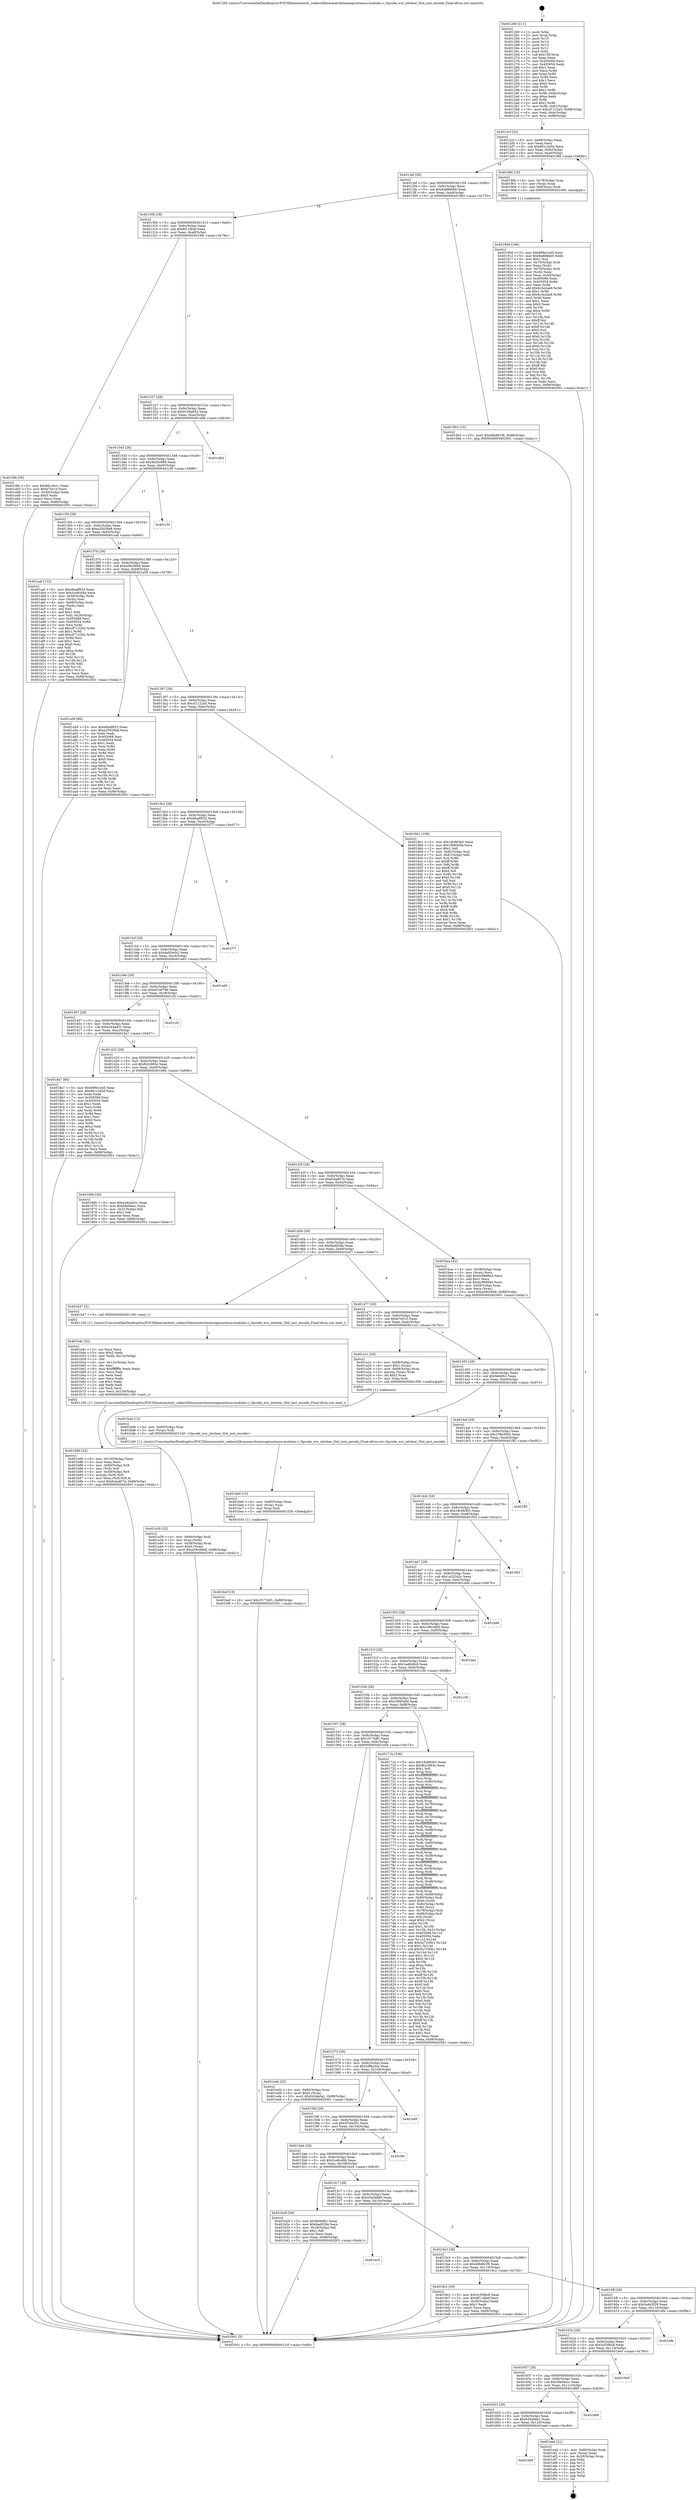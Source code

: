 digraph "0x401260" {
  label = "0x401260 (/mnt/c/Users/mathe/Desktop/tcc/POCII/binaries/extr_radare2librasmarchxtensagnuxtensa-modules.c_Opcode_wsr_intclear_Slot_inst_encode_Final-ollvm.out::main(0))"
  labelloc = "t"
  node[shape=record]

  Entry [label="",width=0.3,height=0.3,shape=circle,fillcolor=black,style=filled]
  "0x4012cf" [label="{
     0x4012cf [32]\l
     | [instrs]\l
     &nbsp;&nbsp;0x4012cf \<+6\>: mov -0x88(%rbp),%eax\l
     &nbsp;&nbsp;0x4012d5 \<+2\>: mov %eax,%ecx\l
     &nbsp;&nbsp;0x4012d7 \<+6\>: sub $0x891c3e5d,%ecx\l
     &nbsp;&nbsp;0x4012dd \<+6\>: mov %eax,-0x9c(%rbp)\l
     &nbsp;&nbsp;0x4012e3 \<+6\>: mov %ecx,-0xa0(%rbp)\l
     &nbsp;&nbsp;0x4012e9 \<+6\>: je 00000000004018fd \<main+0x69d\>\l
  }"]
  "0x4018fd" [label="{
     0x4018fd [16]\l
     | [instrs]\l
     &nbsp;&nbsp;0x4018fd \<+4\>: mov -0x78(%rbp),%rax\l
     &nbsp;&nbsp;0x401901 \<+3\>: mov (%rax),%rax\l
     &nbsp;&nbsp;0x401904 \<+4\>: mov 0x8(%rax),%rdi\l
     &nbsp;&nbsp;0x401908 \<+5\>: call 0000000000401060 \<atoi@plt\>\l
     | [calls]\l
     &nbsp;&nbsp;0x401060 \{1\} (unknown)\l
  }"]
  "0x4012ef" [label="{
     0x4012ef [28]\l
     | [instrs]\l
     &nbsp;&nbsp;0x4012ef \<+5\>: jmp 00000000004012f4 \<main+0x94\>\l
     &nbsp;&nbsp;0x4012f4 \<+6\>: mov -0x9c(%rbp),%eax\l
     &nbsp;&nbsp;0x4012fa \<+5\>: sub $0x8a888bb0,%eax\l
     &nbsp;&nbsp;0x4012ff \<+6\>: mov %eax,-0xa4(%rbp)\l
     &nbsp;&nbsp;0x401305 \<+6\>: je 00000000004019b3 \<main+0x753\>\l
  }"]
  Exit [label="",width=0.3,height=0.3,shape=circle,fillcolor=black,style=filled,peripheries=2]
  "0x4019b3" [label="{
     0x4019b3 [15]\l
     | [instrs]\l
     &nbsp;&nbsp;0x4019b3 \<+10\>: movl $0x46b861f6,-0x88(%rbp)\l
     &nbsp;&nbsp;0x4019bd \<+5\>: jmp 0000000000402001 \<main+0xda1\>\l
  }"]
  "0x40130b" [label="{
     0x40130b [28]\l
     | [instrs]\l
     &nbsp;&nbsp;0x40130b \<+5\>: jmp 0000000000401310 \<main+0xb0\>\l
     &nbsp;&nbsp;0x401310 \<+6\>: mov -0x9c(%rbp),%eax\l
     &nbsp;&nbsp;0x401316 \<+5\>: sub $0x8f11dbef,%eax\l
     &nbsp;&nbsp;0x40131b \<+6\>: mov %eax,-0xa8(%rbp)\l
     &nbsp;&nbsp;0x401321 \<+6\>: je 00000000004019fe \<main+0x79e\>\l
  }"]
  "0x40166f" [label="{
     0x40166f\l
  }", style=dashed]
  "0x4019fe" [label="{
     0x4019fe [30]\l
     | [instrs]\l
     &nbsp;&nbsp;0x4019fe \<+5\>: mov $0x6fa16e1c,%eax\l
     &nbsp;&nbsp;0x401a03 \<+5\>: mov $0xb7e010,%ecx\l
     &nbsp;&nbsp;0x401a08 \<+3\>: mov -0x30(%rbp),%edx\l
     &nbsp;&nbsp;0x401a0b \<+3\>: cmp $0x0,%edx\l
     &nbsp;&nbsp;0x401a0e \<+3\>: cmove %ecx,%eax\l
     &nbsp;&nbsp;0x401a11 \<+6\>: mov %eax,-0x88(%rbp)\l
     &nbsp;&nbsp;0x401a17 \<+5\>: jmp 0000000000402001 \<main+0xda1\>\l
  }"]
  "0x401327" [label="{
     0x401327 [28]\l
     | [instrs]\l
     &nbsp;&nbsp;0x401327 \<+5\>: jmp 000000000040132c \<main+0xcc\>\l
     &nbsp;&nbsp;0x40132c \<+6\>: mov -0x9c(%rbp),%eax\l
     &nbsp;&nbsp;0x401332 \<+5\>: sub $0x9189a642,%eax\l
     &nbsp;&nbsp;0x401337 \<+6\>: mov %eax,-0xac(%rbp)\l
     &nbsp;&nbsp;0x40133d \<+6\>: je 0000000000401d9d \<main+0xb3d\>\l
  }"]
  "0x401eed" [label="{
     0x401eed [21]\l
     | [instrs]\l
     &nbsp;&nbsp;0x401eed \<+4\>: mov -0x80(%rbp),%rax\l
     &nbsp;&nbsp;0x401ef1 \<+2\>: mov (%rax),%eax\l
     &nbsp;&nbsp;0x401ef3 \<+4\>: lea -0x28(%rbp),%rsp\l
     &nbsp;&nbsp;0x401ef7 \<+1\>: pop %rbx\l
     &nbsp;&nbsp;0x401ef8 \<+2\>: pop %r12\l
     &nbsp;&nbsp;0x401efa \<+2\>: pop %r13\l
     &nbsp;&nbsp;0x401efc \<+2\>: pop %r14\l
     &nbsp;&nbsp;0x401efe \<+2\>: pop %r15\l
     &nbsp;&nbsp;0x401f00 \<+1\>: pop %rbp\l
     &nbsp;&nbsp;0x401f01 \<+1\>: ret\l
  }"]
  "0x401d9d" [label="{
     0x401d9d\l
  }", style=dashed]
  "0x401343" [label="{
     0x401343 [28]\l
     | [instrs]\l
     &nbsp;&nbsp;0x401343 \<+5\>: jmp 0000000000401348 \<main+0xe8\>\l
     &nbsp;&nbsp;0x401348 \<+6\>: mov -0x9c(%rbp),%eax\l
     &nbsp;&nbsp;0x40134e \<+5\>: sub $0x9e29c669,%eax\l
     &nbsp;&nbsp;0x401353 \<+6\>: mov %eax,-0xb0(%rbp)\l
     &nbsp;&nbsp;0x401359 \<+6\>: je 0000000000401c5f \<main+0x9ff\>\l
  }"]
  "0x401653" [label="{
     0x401653 [28]\l
     | [instrs]\l
     &nbsp;&nbsp;0x401653 \<+5\>: jmp 0000000000401658 \<main+0x3f8\>\l
     &nbsp;&nbsp;0x401658 \<+6\>: mov -0x9c(%rbp),%eax\l
     &nbsp;&nbsp;0x40165e \<+5\>: sub $0x643eb0a1,%eax\l
     &nbsp;&nbsp;0x401663 \<+6\>: mov %eax,-0x120(%rbp)\l
     &nbsp;&nbsp;0x401669 \<+6\>: je 0000000000401eed \<main+0xc8d\>\l
  }"]
  "0x401c5f" [label="{
     0x401c5f\l
  }", style=dashed]
  "0x40135f" [label="{
     0x40135f [28]\l
     | [instrs]\l
     &nbsp;&nbsp;0x40135f \<+5\>: jmp 0000000000401364 \<main+0x104\>\l
     &nbsp;&nbsp;0x401364 \<+6\>: mov -0x9c(%rbp),%eax\l
     &nbsp;&nbsp;0x40136a \<+5\>: sub $0xa25029a8,%eax\l
     &nbsp;&nbsp;0x40136f \<+6\>: mov %eax,-0xb4(%rbp)\l
     &nbsp;&nbsp;0x401375 \<+6\>: je 0000000000401aaf \<main+0x84f\>\l
  }"]
  "0x401889" [label="{
     0x401889\l
  }", style=dashed]
  "0x401aaf" [label="{
     0x401aaf [122]\l
     | [instrs]\l
     &nbsp;&nbsp;0x401aaf \<+5\>: mov $0xd6adf923,%eax\l
     &nbsp;&nbsp;0x401ab4 \<+5\>: mov $0x3ce8cd4b,%ecx\l
     &nbsp;&nbsp;0x401ab9 \<+4\>: mov -0x58(%rbp),%rdx\l
     &nbsp;&nbsp;0x401abd \<+2\>: mov (%rdx),%esi\l
     &nbsp;&nbsp;0x401abf \<+4\>: mov -0x68(%rbp),%rdx\l
     &nbsp;&nbsp;0x401ac3 \<+2\>: cmp (%rdx),%esi\l
     &nbsp;&nbsp;0x401ac5 \<+4\>: setl %dil\l
     &nbsp;&nbsp;0x401ac9 \<+4\>: and $0x1,%dil\l
     &nbsp;&nbsp;0x401acd \<+4\>: mov %dil,-0x29(%rbp)\l
     &nbsp;&nbsp;0x401ad1 \<+7\>: mov 0x405068,%esi\l
     &nbsp;&nbsp;0x401ad8 \<+8\>: mov 0x405054,%r8d\l
     &nbsp;&nbsp;0x401ae0 \<+3\>: mov %esi,%r9d\l
     &nbsp;&nbsp;0x401ae3 \<+7\>: sub $0xc9712292,%r9d\l
     &nbsp;&nbsp;0x401aea \<+4\>: sub $0x1,%r9d\l
     &nbsp;&nbsp;0x401aee \<+7\>: add $0xc9712292,%r9d\l
     &nbsp;&nbsp;0x401af5 \<+4\>: imul %r9d,%esi\l
     &nbsp;&nbsp;0x401af9 \<+3\>: and $0x1,%esi\l
     &nbsp;&nbsp;0x401afc \<+3\>: cmp $0x0,%esi\l
     &nbsp;&nbsp;0x401aff \<+4\>: sete %dil\l
     &nbsp;&nbsp;0x401b03 \<+4\>: cmp $0xa,%r8d\l
     &nbsp;&nbsp;0x401b07 \<+4\>: setl %r10b\l
     &nbsp;&nbsp;0x401b0b \<+3\>: mov %dil,%r11b\l
     &nbsp;&nbsp;0x401b0e \<+3\>: and %r10b,%r11b\l
     &nbsp;&nbsp;0x401b11 \<+3\>: xor %r10b,%dil\l
     &nbsp;&nbsp;0x401b14 \<+3\>: or %dil,%r11b\l
     &nbsp;&nbsp;0x401b17 \<+4\>: test $0x1,%r11b\l
     &nbsp;&nbsp;0x401b1b \<+3\>: cmovne %ecx,%eax\l
     &nbsp;&nbsp;0x401b1e \<+6\>: mov %eax,-0x88(%rbp)\l
     &nbsp;&nbsp;0x401b24 \<+5\>: jmp 0000000000402001 \<main+0xda1\>\l
  }"]
  "0x40137b" [label="{
     0x40137b [28]\l
     | [instrs]\l
     &nbsp;&nbsp;0x40137b \<+5\>: jmp 0000000000401380 \<main+0x120\>\l
     &nbsp;&nbsp;0x401380 \<+6\>: mov -0x9c(%rbp),%eax\l
     &nbsp;&nbsp;0x401386 \<+5\>: sub $0xa59c06b8,%eax\l
     &nbsp;&nbsp;0x40138b \<+6\>: mov %eax,-0xb8(%rbp)\l
     &nbsp;&nbsp;0x401391 \<+6\>: je 0000000000401a59 \<main+0x7f9\>\l
  }"]
  "0x401637" [label="{
     0x401637 [28]\l
     | [instrs]\l
     &nbsp;&nbsp;0x401637 \<+5\>: jmp 000000000040163c \<main+0x3dc\>\l
     &nbsp;&nbsp;0x40163c \<+6\>: mov -0x9c(%rbp),%eax\l
     &nbsp;&nbsp;0x401642 \<+5\>: sub $0x5fa0decc,%eax\l
     &nbsp;&nbsp;0x401647 \<+6\>: mov %eax,-0x11c(%rbp)\l
     &nbsp;&nbsp;0x40164d \<+6\>: je 0000000000401889 \<main+0x629\>\l
  }"]
  "0x401a59" [label="{
     0x401a59 [86]\l
     | [instrs]\l
     &nbsp;&nbsp;0x401a59 \<+5\>: mov $0xd6adf923,%eax\l
     &nbsp;&nbsp;0x401a5e \<+5\>: mov $0xa25029a8,%ecx\l
     &nbsp;&nbsp;0x401a63 \<+2\>: xor %edx,%edx\l
     &nbsp;&nbsp;0x401a65 \<+7\>: mov 0x405068,%esi\l
     &nbsp;&nbsp;0x401a6c \<+7\>: mov 0x405054,%edi\l
     &nbsp;&nbsp;0x401a73 \<+3\>: sub $0x1,%edx\l
     &nbsp;&nbsp;0x401a76 \<+3\>: mov %esi,%r8d\l
     &nbsp;&nbsp;0x401a79 \<+3\>: add %edx,%r8d\l
     &nbsp;&nbsp;0x401a7c \<+4\>: imul %r8d,%esi\l
     &nbsp;&nbsp;0x401a80 \<+3\>: and $0x1,%esi\l
     &nbsp;&nbsp;0x401a83 \<+3\>: cmp $0x0,%esi\l
     &nbsp;&nbsp;0x401a86 \<+4\>: sete %r9b\l
     &nbsp;&nbsp;0x401a8a \<+3\>: cmp $0xa,%edi\l
     &nbsp;&nbsp;0x401a8d \<+4\>: setl %r10b\l
     &nbsp;&nbsp;0x401a91 \<+3\>: mov %r9b,%r11b\l
     &nbsp;&nbsp;0x401a94 \<+3\>: and %r10b,%r11b\l
     &nbsp;&nbsp;0x401a97 \<+3\>: xor %r10b,%r9b\l
     &nbsp;&nbsp;0x401a9a \<+3\>: or %r9b,%r11b\l
     &nbsp;&nbsp;0x401a9d \<+4\>: test $0x1,%r11b\l
     &nbsp;&nbsp;0x401aa1 \<+3\>: cmovne %ecx,%eax\l
     &nbsp;&nbsp;0x401aa4 \<+6\>: mov %eax,-0x88(%rbp)\l
     &nbsp;&nbsp;0x401aaa \<+5\>: jmp 0000000000402001 \<main+0xda1\>\l
  }"]
  "0x401397" [label="{
     0x401397 [28]\l
     | [instrs]\l
     &nbsp;&nbsp;0x401397 \<+5\>: jmp 000000000040139c \<main+0x13c\>\l
     &nbsp;&nbsp;0x40139c \<+6\>: mov -0x9c(%rbp),%eax\l
     &nbsp;&nbsp;0x4013a2 \<+5\>: sub $0xcf1122a5,%eax\l
     &nbsp;&nbsp;0x4013a7 \<+6\>: mov %eax,-0xbc(%rbp)\l
     &nbsp;&nbsp;0x4013ad \<+6\>: je 00000000004016b1 \<main+0x451\>\l
  }"]
  "0x4019e0" [label="{
     0x4019e0\l
  }", style=dashed]
  "0x4016b1" [label="{
     0x4016b1 [106]\l
     | [instrs]\l
     &nbsp;&nbsp;0x4016b1 \<+5\>: mov $0x18c883b5,%eax\l
     &nbsp;&nbsp;0x4016b6 \<+5\>: mov $0x1f085e0d,%ecx\l
     &nbsp;&nbsp;0x4016bb \<+2\>: mov $0x1,%dl\l
     &nbsp;&nbsp;0x4016bd \<+7\>: mov -0x82(%rbp),%sil\l
     &nbsp;&nbsp;0x4016c4 \<+7\>: mov -0x81(%rbp),%dil\l
     &nbsp;&nbsp;0x4016cb \<+3\>: mov %sil,%r8b\l
     &nbsp;&nbsp;0x4016ce \<+4\>: xor $0xff,%r8b\l
     &nbsp;&nbsp;0x4016d2 \<+3\>: mov %dil,%r9b\l
     &nbsp;&nbsp;0x4016d5 \<+4\>: xor $0xff,%r9b\l
     &nbsp;&nbsp;0x4016d9 \<+3\>: xor $0x0,%dl\l
     &nbsp;&nbsp;0x4016dc \<+3\>: mov %r8b,%r10b\l
     &nbsp;&nbsp;0x4016df \<+4\>: and $0x0,%r10b\l
     &nbsp;&nbsp;0x4016e3 \<+3\>: and %dl,%sil\l
     &nbsp;&nbsp;0x4016e6 \<+3\>: mov %r9b,%r11b\l
     &nbsp;&nbsp;0x4016e9 \<+4\>: and $0x0,%r11b\l
     &nbsp;&nbsp;0x4016ed \<+3\>: and %dl,%dil\l
     &nbsp;&nbsp;0x4016f0 \<+3\>: or %sil,%r10b\l
     &nbsp;&nbsp;0x4016f3 \<+3\>: or %dil,%r11b\l
     &nbsp;&nbsp;0x4016f6 \<+3\>: xor %r11b,%r10b\l
     &nbsp;&nbsp;0x4016f9 \<+3\>: or %r9b,%r8b\l
     &nbsp;&nbsp;0x4016fc \<+4\>: xor $0xff,%r8b\l
     &nbsp;&nbsp;0x401700 \<+3\>: or $0x0,%dl\l
     &nbsp;&nbsp;0x401703 \<+3\>: and %dl,%r8b\l
     &nbsp;&nbsp;0x401706 \<+3\>: or %r8b,%r10b\l
     &nbsp;&nbsp;0x401709 \<+4\>: test $0x1,%r10b\l
     &nbsp;&nbsp;0x40170d \<+3\>: cmovne %ecx,%eax\l
     &nbsp;&nbsp;0x401710 \<+6\>: mov %eax,-0x88(%rbp)\l
     &nbsp;&nbsp;0x401716 \<+5\>: jmp 0000000000402001 \<main+0xda1\>\l
  }"]
  "0x4013b3" [label="{
     0x4013b3 [28]\l
     | [instrs]\l
     &nbsp;&nbsp;0x4013b3 \<+5\>: jmp 00000000004013b8 \<main+0x158\>\l
     &nbsp;&nbsp;0x4013b8 \<+6\>: mov -0x9c(%rbp),%eax\l
     &nbsp;&nbsp;0x4013be \<+5\>: sub $0xd6adf923,%eax\l
     &nbsp;&nbsp;0x4013c3 \<+6\>: mov %eax,-0xc0(%rbp)\l
     &nbsp;&nbsp;0x4013c9 \<+6\>: je 0000000000401f77 \<main+0xd17\>\l
  }"]
  "0x402001" [label="{
     0x402001 [5]\l
     | [instrs]\l
     &nbsp;&nbsp;0x402001 \<+5\>: jmp 00000000004012cf \<main+0x6f\>\l
  }"]
  "0x401260" [label="{
     0x401260 [111]\l
     | [instrs]\l
     &nbsp;&nbsp;0x401260 \<+1\>: push %rbp\l
     &nbsp;&nbsp;0x401261 \<+3\>: mov %rsp,%rbp\l
     &nbsp;&nbsp;0x401264 \<+2\>: push %r15\l
     &nbsp;&nbsp;0x401266 \<+2\>: push %r14\l
     &nbsp;&nbsp;0x401268 \<+2\>: push %r13\l
     &nbsp;&nbsp;0x40126a \<+2\>: push %r12\l
     &nbsp;&nbsp;0x40126c \<+1\>: push %rbx\l
     &nbsp;&nbsp;0x40126d \<+7\>: sub $0x138,%rsp\l
     &nbsp;&nbsp;0x401274 \<+2\>: xor %eax,%eax\l
     &nbsp;&nbsp;0x401276 \<+7\>: mov 0x405068,%ecx\l
     &nbsp;&nbsp;0x40127d \<+7\>: mov 0x405054,%edx\l
     &nbsp;&nbsp;0x401284 \<+3\>: sub $0x1,%eax\l
     &nbsp;&nbsp;0x401287 \<+3\>: mov %ecx,%r8d\l
     &nbsp;&nbsp;0x40128a \<+3\>: add %eax,%r8d\l
     &nbsp;&nbsp;0x40128d \<+4\>: imul %r8d,%ecx\l
     &nbsp;&nbsp;0x401291 \<+3\>: and $0x1,%ecx\l
     &nbsp;&nbsp;0x401294 \<+3\>: cmp $0x0,%ecx\l
     &nbsp;&nbsp;0x401297 \<+4\>: sete %r9b\l
     &nbsp;&nbsp;0x40129b \<+4\>: and $0x1,%r9b\l
     &nbsp;&nbsp;0x40129f \<+7\>: mov %r9b,-0x82(%rbp)\l
     &nbsp;&nbsp;0x4012a6 \<+3\>: cmp $0xa,%edx\l
     &nbsp;&nbsp;0x4012a9 \<+4\>: setl %r9b\l
     &nbsp;&nbsp;0x4012ad \<+4\>: and $0x1,%r9b\l
     &nbsp;&nbsp;0x4012b1 \<+7\>: mov %r9b,-0x81(%rbp)\l
     &nbsp;&nbsp;0x4012b8 \<+10\>: movl $0xcf1122a5,-0x88(%rbp)\l
     &nbsp;&nbsp;0x4012c2 \<+6\>: mov %edi,-0x8c(%rbp)\l
     &nbsp;&nbsp;0x4012c8 \<+7\>: mov %rsi,-0x98(%rbp)\l
  }"]
  "0x40161b" [label="{
     0x40161b [28]\l
     | [instrs]\l
     &nbsp;&nbsp;0x40161b \<+5\>: jmp 0000000000401620 \<main+0x3c0\>\l
     &nbsp;&nbsp;0x401620 \<+6\>: mov -0x9c(%rbp),%eax\l
     &nbsp;&nbsp;0x401626 \<+5\>: sub $0x5c55fbc8,%eax\l
     &nbsp;&nbsp;0x40162b \<+6\>: mov %eax,-0x118(%rbp)\l
     &nbsp;&nbsp;0x401631 \<+6\>: je 00000000004019e0 \<main+0x780\>\l
  }"]
  "0x401f77" [label="{
     0x401f77\l
  }", style=dashed]
  "0x4013cf" [label="{
     0x4013cf [28]\l
     | [instrs]\l
     &nbsp;&nbsp;0x4013cf \<+5\>: jmp 00000000004013d4 \<main+0x174\>\l
     &nbsp;&nbsp;0x4013d4 \<+6\>: mov -0x9c(%rbp),%eax\l
     &nbsp;&nbsp;0x4013da \<+5\>: sub $0xda654cb2,%eax\l
     &nbsp;&nbsp;0x4013df \<+6\>: mov %eax,-0xc4(%rbp)\l
     &nbsp;&nbsp;0x4013e5 \<+6\>: je 0000000000401e65 \<main+0xc05\>\l
  }"]
  "0x401bfe" [label="{
     0x401bfe\l
  }", style=dashed]
  "0x401e65" [label="{
     0x401e65\l
  }", style=dashed]
  "0x4013eb" [label="{
     0x4013eb [28]\l
     | [instrs]\l
     &nbsp;&nbsp;0x4013eb \<+5\>: jmp 00000000004013f0 \<main+0x190\>\l
     &nbsp;&nbsp;0x4013f0 \<+6\>: mov -0x9c(%rbp),%eax\l
     &nbsp;&nbsp;0x4013f6 \<+5\>: sub $0xe01bf78b,%eax\l
     &nbsp;&nbsp;0x4013fb \<+6\>: mov %eax,-0xc8(%rbp)\l
     &nbsp;&nbsp;0x401401 \<+6\>: je 0000000000401cf2 \<main+0xa92\>\l
  }"]
  "0x401bef" [label="{
     0x401bef [15]\l
     | [instrs]\l
     &nbsp;&nbsp;0x401bef \<+10\>: movl $0x1f173df1,-0x88(%rbp)\l
     &nbsp;&nbsp;0x401bf9 \<+5\>: jmp 0000000000402001 \<main+0xda1\>\l
  }"]
  "0x401cf2" [label="{
     0x401cf2\l
  }", style=dashed]
  "0x401407" [label="{
     0x401407 [28]\l
     | [instrs]\l
     &nbsp;&nbsp;0x401407 \<+5\>: jmp 000000000040140c \<main+0x1ac\>\l
     &nbsp;&nbsp;0x40140c \<+6\>: mov -0x9c(%rbp),%eax\l
     &nbsp;&nbsp;0x401412 \<+5\>: sub $0xe244a431,%eax\l
     &nbsp;&nbsp;0x401417 \<+6\>: mov %eax,-0xcc(%rbp)\l
     &nbsp;&nbsp;0x40141d \<+6\>: je 00000000004018a7 \<main+0x647\>\l
  }"]
  "0x401be0" [label="{
     0x401be0 [15]\l
     | [instrs]\l
     &nbsp;&nbsp;0x401be0 \<+4\>: mov -0x60(%rbp),%rax\l
     &nbsp;&nbsp;0x401be4 \<+3\>: mov (%rax),%rax\l
     &nbsp;&nbsp;0x401be7 \<+3\>: mov %rax,%rdi\l
     &nbsp;&nbsp;0x401bea \<+5\>: call 0000000000401030 \<free@plt\>\l
     | [calls]\l
     &nbsp;&nbsp;0x401030 \{1\} (unknown)\l
  }"]
  "0x4018a7" [label="{
     0x4018a7 [86]\l
     | [instrs]\l
     &nbsp;&nbsp;0x4018a7 \<+5\>: mov $0x689e1e45,%eax\l
     &nbsp;&nbsp;0x4018ac \<+5\>: mov $0x891c3e5d,%ecx\l
     &nbsp;&nbsp;0x4018b1 \<+2\>: xor %edx,%edx\l
     &nbsp;&nbsp;0x4018b3 \<+7\>: mov 0x405068,%esi\l
     &nbsp;&nbsp;0x4018ba \<+7\>: mov 0x405054,%edi\l
     &nbsp;&nbsp;0x4018c1 \<+3\>: sub $0x1,%edx\l
     &nbsp;&nbsp;0x4018c4 \<+3\>: mov %esi,%r8d\l
     &nbsp;&nbsp;0x4018c7 \<+3\>: add %edx,%r8d\l
     &nbsp;&nbsp;0x4018ca \<+4\>: imul %r8d,%esi\l
     &nbsp;&nbsp;0x4018ce \<+3\>: and $0x1,%esi\l
     &nbsp;&nbsp;0x4018d1 \<+3\>: cmp $0x0,%esi\l
     &nbsp;&nbsp;0x4018d4 \<+4\>: sete %r9b\l
     &nbsp;&nbsp;0x4018d8 \<+3\>: cmp $0xa,%edi\l
     &nbsp;&nbsp;0x4018db \<+4\>: setl %r10b\l
     &nbsp;&nbsp;0x4018df \<+3\>: mov %r9b,%r11b\l
     &nbsp;&nbsp;0x4018e2 \<+3\>: and %r10b,%r11b\l
     &nbsp;&nbsp;0x4018e5 \<+3\>: xor %r10b,%r9b\l
     &nbsp;&nbsp;0x4018e8 \<+3\>: or %r9b,%r11b\l
     &nbsp;&nbsp;0x4018eb \<+4\>: test $0x1,%r11b\l
     &nbsp;&nbsp;0x4018ef \<+3\>: cmovne %ecx,%eax\l
     &nbsp;&nbsp;0x4018f2 \<+6\>: mov %eax,-0x88(%rbp)\l
     &nbsp;&nbsp;0x4018f8 \<+5\>: jmp 0000000000402001 \<main+0xda1\>\l
  }"]
  "0x401423" [label="{
     0x401423 [28]\l
     | [instrs]\l
     &nbsp;&nbsp;0x401423 \<+5\>: jmp 0000000000401428 \<main+0x1c8\>\l
     &nbsp;&nbsp;0x401428 \<+6\>: mov -0x9c(%rbp),%eax\l
     &nbsp;&nbsp;0x40142e \<+5\>: sub $0xfb2c983e,%eax\l
     &nbsp;&nbsp;0x401433 \<+6\>: mov %eax,-0xd0(%rbp)\l
     &nbsp;&nbsp;0x401439 \<+6\>: je 000000000040186b \<main+0x60b\>\l
  }"]
  "0x401b80" [label="{
     0x401b80 [42]\l
     | [instrs]\l
     &nbsp;&nbsp;0x401b80 \<+6\>: mov -0x130(%rbp),%ecx\l
     &nbsp;&nbsp;0x401b86 \<+3\>: imul %eax,%ecx\l
     &nbsp;&nbsp;0x401b89 \<+4\>: mov -0x60(%rbp),%r8\l
     &nbsp;&nbsp;0x401b8d \<+3\>: mov (%r8),%r8\l
     &nbsp;&nbsp;0x401b90 \<+4\>: mov -0x58(%rbp),%r9\l
     &nbsp;&nbsp;0x401b94 \<+3\>: movslq (%r9),%r9\l
     &nbsp;&nbsp;0x401b97 \<+4\>: mov %ecx,(%r8,%r9,4)\l
     &nbsp;&nbsp;0x401b9b \<+10\>: movl $0xfcdad074,-0x88(%rbp)\l
     &nbsp;&nbsp;0x401ba5 \<+5\>: jmp 0000000000402001 \<main+0xda1\>\l
  }"]
  "0x40186b" [label="{
     0x40186b [30]\l
     | [instrs]\l
     &nbsp;&nbsp;0x40186b \<+5\>: mov $0xe244a431,%eax\l
     &nbsp;&nbsp;0x401870 \<+5\>: mov $0x5fa0decc,%ecx\l
     &nbsp;&nbsp;0x401875 \<+3\>: mov -0x31(%rbp),%dl\l
     &nbsp;&nbsp;0x401878 \<+3\>: test $0x1,%dl\l
     &nbsp;&nbsp;0x40187b \<+3\>: cmovne %ecx,%eax\l
     &nbsp;&nbsp;0x40187e \<+6\>: mov %eax,-0x88(%rbp)\l
     &nbsp;&nbsp;0x401884 \<+5\>: jmp 0000000000402001 \<main+0xda1\>\l
  }"]
  "0x40143f" [label="{
     0x40143f [28]\l
     | [instrs]\l
     &nbsp;&nbsp;0x40143f \<+5\>: jmp 0000000000401444 \<main+0x1e4\>\l
     &nbsp;&nbsp;0x401444 \<+6\>: mov -0x9c(%rbp),%eax\l
     &nbsp;&nbsp;0x40144a \<+5\>: sub $0xfcdad074,%eax\l
     &nbsp;&nbsp;0x40144f \<+6\>: mov %eax,-0xd4(%rbp)\l
     &nbsp;&nbsp;0x401455 \<+6\>: je 0000000000401baa \<main+0x94a\>\l
  }"]
  "0x401b4c" [label="{
     0x401b4c [52]\l
     | [instrs]\l
     &nbsp;&nbsp;0x401b4c \<+2\>: xor %ecx,%ecx\l
     &nbsp;&nbsp;0x401b4e \<+5\>: mov $0x2,%edx\l
     &nbsp;&nbsp;0x401b53 \<+6\>: mov %edx,-0x12c(%rbp)\l
     &nbsp;&nbsp;0x401b59 \<+1\>: cltd\l
     &nbsp;&nbsp;0x401b5a \<+6\>: mov -0x12c(%rbp),%esi\l
     &nbsp;&nbsp;0x401b60 \<+2\>: idiv %esi\l
     &nbsp;&nbsp;0x401b62 \<+6\>: imul $0xfffffffe,%edx,%edx\l
     &nbsp;&nbsp;0x401b68 \<+2\>: mov %ecx,%edi\l
     &nbsp;&nbsp;0x401b6a \<+2\>: sub %edx,%edi\l
     &nbsp;&nbsp;0x401b6c \<+2\>: mov %ecx,%edx\l
     &nbsp;&nbsp;0x401b6e \<+3\>: sub $0x1,%edx\l
     &nbsp;&nbsp;0x401b71 \<+2\>: add %edx,%edi\l
     &nbsp;&nbsp;0x401b73 \<+2\>: sub %edi,%ecx\l
     &nbsp;&nbsp;0x401b75 \<+6\>: mov %ecx,-0x130(%rbp)\l
     &nbsp;&nbsp;0x401b7b \<+5\>: call 0000000000401160 \<next_i\>\l
     | [calls]\l
     &nbsp;&nbsp;0x401160 \{1\} (/mnt/c/Users/mathe/Desktop/tcc/POCII/binaries/extr_radare2librasmarchxtensagnuxtensa-modules.c_Opcode_wsr_intclear_Slot_inst_encode_Final-ollvm.out::next_i)\l
  }"]
  "0x401baa" [label="{
     0x401baa [42]\l
     | [instrs]\l
     &nbsp;&nbsp;0x401baa \<+4\>: mov -0x58(%rbp),%rax\l
     &nbsp;&nbsp;0x401bae \<+2\>: mov (%rax),%ecx\l
     &nbsp;&nbsp;0x401bb0 \<+6\>: add $0xbc9689a5,%ecx\l
     &nbsp;&nbsp;0x401bb6 \<+3\>: add $0x1,%ecx\l
     &nbsp;&nbsp;0x401bb9 \<+6\>: sub $0xbc9689a5,%ecx\l
     &nbsp;&nbsp;0x401bbf \<+4\>: mov -0x58(%rbp),%rax\l
     &nbsp;&nbsp;0x401bc3 \<+2\>: mov %ecx,(%rax)\l
     &nbsp;&nbsp;0x401bc5 \<+10\>: movl $0xa59c06b8,-0x88(%rbp)\l
     &nbsp;&nbsp;0x401bcf \<+5\>: jmp 0000000000402001 \<main+0xda1\>\l
  }"]
  "0x40145b" [label="{
     0x40145b [28]\l
     | [instrs]\l
     &nbsp;&nbsp;0x40145b \<+5\>: jmp 0000000000401460 \<main+0x200\>\l
     &nbsp;&nbsp;0x401460 \<+6\>: mov -0x9c(%rbp),%eax\l
     &nbsp;&nbsp;0x401466 \<+5\>: sub $0xfea6f29a,%eax\l
     &nbsp;&nbsp;0x40146b \<+6\>: mov %eax,-0xd8(%rbp)\l
     &nbsp;&nbsp;0x401471 \<+6\>: je 0000000000401b47 \<main+0x8e7\>\l
  }"]
  "0x401a39" [label="{
     0x401a39 [32]\l
     | [instrs]\l
     &nbsp;&nbsp;0x401a39 \<+4\>: mov -0x60(%rbp),%rdi\l
     &nbsp;&nbsp;0x401a3d \<+3\>: mov %rax,(%rdi)\l
     &nbsp;&nbsp;0x401a40 \<+4\>: mov -0x58(%rbp),%rax\l
     &nbsp;&nbsp;0x401a44 \<+6\>: movl $0x0,(%rax)\l
     &nbsp;&nbsp;0x401a4a \<+10\>: movl $0xa59c06b8,-0x88(%rbp)\l
     &nbsp;&nbsp;0x401a54 \<+5\>: jmp 0000000000402001 \<main+0xda1\>\l
  }"]
  "0x401b47" [label="{
     0x401b47 [5]\l
     | [instrs]\l
     &nbsp;&nbsp;0x401b47 \<+5\>: call 0000000000401160 \<next_i\>\l
     | [calls]\l
     &nbsp;&nbsp;0x401160 \{1\} (/mnt/c/Users/mathe/Desktop/tcc/POCII/binaries/extr_radare2librasmarchxtensagnuxtensa-modules.c_Opcode_wsr_intclear_Slot_inst_encode_Final-ollvm.out::next_i)\l
  }"]
  "0x401477" [label="{
     0x401477 [28]\l
     | [instrs]\l
     &nbsp;&nbsp;0x401477 \<+5\>: jmp 000000000040147c \<main+0x21c\>\l
     &nbsp;&nbsp;0x40147c \<+6\>: mov -0x9c(%rbp),%eax\l
     &nbsp;&nbsp;0x401482 \<+5\>: sub $0xb7e010,%eax\l
     &nbsp;&nbsp;0x401487 \<+6\>: mov %eax,-0xdc(%rbp)\l
     &nbsp;&nbsp;0x40148d \<+6\>: je 0000000000401a1c \<main+0x7bc\>\l
  }"]
  "0x4015ff" [label="{
     0x4015ff [28]\l
     | [instrs]\l
     &nbsp;&nbsp;0x4015ff \<+5\>: jmp 0000000000401604 \<main+0x3a4\>\l
     &nbsp;&nbsp;0x401604 \<+6\>: mov -0x9c(%rbp),%eax\l
     &nbsp;&nbsp;0x40160a \<+5\>: sub $0x5a8d3f29,%eax\l
     &nbsp;&nbsp;0x40160f \<+6\>: mov %eax,-0x114(%rbp)\l
     &nbsp;&nbsp;0x401615 \<+6\>: je 0000000000401bfe \<main+0x99e\>\l
  }"]
  "0x401a1c" [label="{
     0x401a1c [29]\l
     | [instrs]\l
     &nbsp;&nbsp;0x401a1c \<+4\>: mov -0x68(%rbp),%rax\l
     &nbsp;&nbsp;0x401a20 \<+6\>: movl $0x1,(%rax)\l
     &nbsp;&nbsp;0x401a26 \<+4\>: mov -0x68(%rbp),%rax\l
     &nbsp;&nbsp;0x401a2a \<+3\>: movslq (%rax),%rax\l
     &nbsp;&nbsp;0x401a2d \<+4\>: shl $0x2,%rax\l
     &nbsp;&nbsp;0x401a31 \<+3\>: mov %rax,%rdi\l
     &nbsp;&nbsp;0x401a34 \<+5\>: call 0000000000401050 \<malloc@plt\>\l
     | [calls]\l
     &nbsp;&nbsp;0x401050 \{1\} (unknown)\l
  }"]
  "0x401493" [label="{
     0x401493 [28]\l
     | [instrs]\l
     &nbsp;&nbsp;0x401493 \<+5\>: jmp 0000000000401498 \<main+0x238\>\l
     &nbsp;&nbsp;0x401498 \<+6\>: mov -0x9c(%rbp),%eax\l
     &nbsp;&nbsp;0x40149e \<+5\>: sub $0x9efe9b1,%eax\l
     &nbsp;&nbsp;0x4014a3 \<+6\>: mov %eax,-0xe0(%rbp)\l
     &nbsp;&nbsp;0x4014a9 \<+6\>: je 0000000000401bd4 \<main+0x974\>\l
  }"]
  "0x4019c2" [label="{
     0x4019c2 [30]\l
     | [instrs]\l
     &nbsp;&nbsp;0x4019c2 \<+5\>: mov $0x5c55fbc8,%eax\l
     &nbsp;&nbsp;0x4019c7 \<+5\>: mov $0x8f11dbef,%ecx\l
     &nbsp;&nbsp;0x4019cc \<+3\>: mov -0x30(%rbp),%edx\l
     &nbsp;&nbsp;0x4019cf \<+3\>: cmp $0x1,%edx\l
     &nbsp;&nbsp;0x4019d2 \<+3\>: cmovl %ecx,%eax\l
     &nbsp;&nbsp;0x4019d5 \<+6\>: mov %eax,-0x88(%rbp)\l
     &nbsp;&nbsp;0x4019db \<+5\>: jmp 0000000000402001 \<main+0xda1\>\l
  }"]
  "0x401bd4" [label="{
     0x401bd4 [12]\l
     | [instrs]\l
     &nbsp;&nbsp;0x401bd4 \<+4\>: mov -0x60(%rbp),%rax\l
     &nbsp;&nbsp;0x401bd8 \<+3\>: mov (%rax),%rdi\l
     &nbsp;&nbsp;0x401bdb \<+5\>: call 0000000000401240 \<Opcode_wsr_intclear_Slot_inst_encode\>\l
     | [calls]\l
     &nbsp;&nbsp;0x401240 \{1\} (/mnt/c/Users/mathe/Desktop/tcc/POCII/binaries/extr_radare2librasmarchxtensagnuxtensa-modules.c_Opcode_wsr_intclear_Slot_inst_encode_Final-ollvm.out::Opcode_wsr_intclear_Slot_inst_encode)\l
  }"]
  "0x4014af" [label="{
     0x4014af [28]\l
     | [instrs]\l
     &nbsp;&nbsp;0x4014af \<+5\>: jmp 00000000004014b4 \<main+0x254\>\l
     &nbsp;&nbsp;0x4014b4 \<+6\>: mov -0x9c(%rbp),%eax\l
     &nbsp;&nbsp;0x4014ba \<+5\>: sub $0x159e3062,%eax\l
     &nbsp;&nbsp;0x4014bf \<+6\>: mov %eax,-0xe4(%rbp)\l
     &nbsp;&nbsp;0x4014c5 \<+6\>: je 0000000000401ff2 \<main+0xd92\>\l
  }"]
  "0x4015e3" [label="{
     0x4015e3 [28]\l
     | [instrs]\l
     &nbsp;&nbsp;0x4015e3 \<+5\>: jmp 00000000004015e8 \<main+0x388\>\l
     &nbsp;&nbsp;0x4015e8 \<+6\>: mov -0x9c(%rbp),%eax\l
     &nbsp;&nbsp;0x4015ee \<+5\>: sub $0x46b861f6,%eax\l
     &nbsp;&nbsp;0x4015f3 \<+6\>: mov %eax,-0x110(%rbp)\l
     &nbsp;&nbsp;0x4015f9 \<+6\>: je 00000000004019c2 \<main+0x762\>\l
  }"]
  "0x401ff2" [label="{
     0x401ff2\l
  }", style=dashed]
  "0x4014cb" [label="{
     0x4014cb [28]\l
     | [instrs]\l
     &nbsp;&nbsp;0x4014cb \<+5\>: jmp 00000000004014d0 \<main+0x270\>\l
     &nbsp;&nbsp;0x4014d0 \<+6\>: mov -0x9c(%rbp),%eax\l
     &nbsp;&nbsp;0x4014d6 \<+5\>: sub $0x18c883b5,%eax\l
     &nbsp;&nbsp;0x4014db \<+6\>: mov %eax,-0xe8(%rbp)\l
     &nbsp;&nbsp;0x4014e1 \<+6\>: je 0000000000401f02 \<main+0xca2\>\l
  }"]
  "0x401ec5" [label="{
     0x401ec5\l
  }", style=dashed]
  "0x401f02" [label="{
     0x401f02\l
  }", style=dashed]
  "0x4014e7" [label="{
     0x4014e7 [28]\l
     | [instrs]\l
     &nbsp;&nbsp;0x4014e7 \<+5\>: jmp 00000000004014ec \<main+0x28c\>\l
     &nbsp;&nbsp;0x4014ec \<+6\>: mov -0x9c(%rbp),%eax\l
     &nbsp;&nbsp;0x4014f2 \<+5\>: sub $0x1a332a2c,%eax\l
     &nbsp;&nbsp;0x4014f7 \<+6\>: mov %eax,-0xec(%rbp)\l
     &nbsp;&nbsp;0x4014fd \<+6\>: je 0000000000401dd6 \<main+0xb76\>\l
  }"]
  "0x4015c7" [label="{
     0x4015c7 [28]\l
     | [instrs]\l
     &nbsp;&nbsp;0x4015c7 \<+5\>: jmp 00000000004015cc \<main+0x36c\>\l
     &nbsp;&nbsp;0x4015cc \<+6\>: mov -0x9c(%rbp),%eax\l
     &nbsp;&nbsp;0x4015d2 \<+5\>: sub $0x43a3dd80,%eax\l
     &nbsp;&nbsp;0x4015d7 \<+6\>: mov %eax,-0x10c(%rbp)\l
     &nbsp;&nbsp;0x4015dd \<+6\>: je 0000000000401ec5 \<main+0xc65\>\l
  }"]
  "0x401dd6" [label="{
     0x401dd6\l
  }", style=dashed]
  "0x401503" [label="{
     0x401503 [28]\l
     | [instrs]\l
     &nbsp;&nbsp;0x401503 \<+5\>: jmp 0000000000401508 \<main+0x2a8\>\l
     &nbsp;&nbsp;0x401508 \<+6\>: mov -0x9c(%rbp),%eax\l
     &nbsp;&nbsp;0x40150e \<+5\>: sub $0x1d9cc80d,%eax\l
     &nbsp;&nbsp;0x401513 \<+6\>: mov %eax,-0xf0(%rbp)\l
     &nbsp;&nbsp;0x401519 \<+6\>: je 0000000000401dac \<main+0xb4c\>\l
  }"]
  "0x401b29" [label="{
     0x401b29 [30]\l
     | [instrs]\l
     &nbsp;&nbsp;0x401b29 \<+5\>: mov $0x9efe9b1,%eax\l
     &nbsp;&nbsp;0x401b2e \<+5\>: mov $0xfea6f29a,%ecx\l
     &nbsp;&nbsp;0x401b33 \<+3\>: mov -0x29(%rbp),%dl\l
     &nbsp;&nbsp;0x401b36 \<+3\>: test $0x1,%dl\l
     &nbsp;&nbsp;0x401b39 \<+3\>: cmovne %ecx,%eax\l
     &nbsp;&nbsp;0x401b3c \<+6\>: mov %eax,-0x88(%rbp)\l
     &nbsp;&nbsp;0x401b42 \<+5\>: jmp 0000000000402001 \<main+0xda1\>\l
  }"]
  "0x401dac" [label="{
     0x401dac\l
  }", style=dashed]
  "0x40151f" [label="{
     0x40151f [28]\l
     | [instrs]\l
     &nbsp;&nbsp;0x40151f \<+5\>: jmp 0000000000401524 \<main+0x2c4\>\l
     &nbsp;&nbsp;0x401524 \<+6\>: mov -0x9c(%rbp),%eax\l
     &nbsp;&nbsp;0x40152a \<+5\>: sub $0x1ed649c0,%eax\l
     &nbsp;&nbsp;0x40152f \<+6\>: mov %eax,-0xf4(%rbp)\l
     &nbsp;&nbsp;0x401535 \<+6\>: je 0000000000401c3b \<main+0x9db\>\l
  }"]
  "0x4015ab" [label="{
     0x4015ab [28]\l
     | [instrs]\l
     &nbsp;&nbsp;0x4015ab \<+5\>: jmp 00000000004015b0 \<main+0x350\>\l
     &nbsp;&nbsp;0x4015b0 \<+6\>: mov -0x9c(%rbp),%eax\l
     &nbsp;&nbsp;0x4015b6 \<+5\>: sub $0x3ce8cd4b,%eax\l
     &nbsp;&nbsp;0x4015bb \<+6\>: mov %eax,-0x108(%rbp)\l
     &nbsp;&nbsp;0x4015c1 \<+6\>: je 0000000000401b29 \<main+0x8c9\>\l
  }"]
  "0x401c3b" [label="{
     0x401c3b\l
  }", style=dashed]
  "0x40153b" [label="{
     0x40153b [28]\l
     | [instrs]\l
     &nbsp;&nbsp;0x40153b \<+5\>: jmp 0000000000401540 \<main+0x2e0\>\l
     &nbsp;&nbsp;0x401540 \<+6\>: mov -0x9c(%rbp),%eax\l
     &nbsp;&nbsp;0x401546 \<+5\>: sub $0x1f085e0d,%eax\l
     &nbsp;&nbsp;0x40154b \<+6\>: mov %eax,-0xf8(%rbp)\l
     &nbsp;&nbsp;0x401551 \<+6\>: je 000000000040171b \<main+0x4bb\>\l
  }"]
  "0x401f9c" [label="{
     0x401f9c\l
  }", style=dashed]
  "0x40171b" [label="{
     0x40171b [336]\l
     | [instrs]\l
     &nbsp;&nbsp;0x40171b \<+5\>: mov $0x18c883b5,%eax\l
     &nbsp;&nbsp;0x401720 \<+5\>: mov $0xfb2c983e,%ecx\l
     &nbsp;&nbsp;0x401725 \<+2\>: mov $0x1,%dl\l
     &nbsp;&nbsp;0x401727 \<+3\>: mov %rsp,%rsi\l
     &nbsp;&nbsp;0x40172a \<+4\>: add $0xfffffffffffffff0,%rsi\l
     &nbsp;&nbsp;0x40172e \<+3\>: mov %rsi,%rsp\l
     &nbsp;&nbsp;0x401731 \<+4\>: mov %rsi,-0x80(%rbp)\l
     &nbsp;&nbsp;0x401735 \<+3\>: mov %rsp,%rsi\l
     &nbsp;&nbsp;0x401738 \<+4\>: add $0xfffffffffffffff0,%rsi\l
     &nbsp;&nbsp;0x40173c \<+3\>: mov %rsi,%rsp\l
     &nbsp;&nbsp;0x40173f \<+3\>: mov %rsp,%rdi\l
     &nbsp;&nbsp;0x401742 \<+4\>: add $0xfffffffffffffff0,%rdi\l
     &nbsp;&nbsp;0x401746 \<+3\>: mov %rdi,%rsp\l
     &nbsp;&nbsp;0x401749 \<+4\>: mov %rdi,-0x78(%rbp)\l
     &nbsp;&nbsp;0x40174d \<+3\>: mov %rsp,%rdi\l
     &nbsp;&nbsp;0x401750 \<+4\>: add $0xfffffffffffffff0,%rdi\l
     &nbsp;&nbsp;0x401754 \<+3\>: mov %rdi,%rsp\l
     &nbsp;&nbsp;0x401757 \<+4\>: mov %rdi,-0x70(%rbp)\l
     &nbsp;&nbsp;0x40175b \<+3\>: mov %rsp,%rdi\l
     &nbsp;&nbsp;0x40175e \<+4\>: add $0xfffffffffffffff0,%rdi\l
     &nbsp;&nbsp;0x401762 \<+3\>: mov %rdi,%rsp\l
     &nbsp;&nbsp;0x401765 \<+4\>: mov %rdi,-0x68(%rbp)\l
     &nbsp;&nbsp;0x401769 \<+3\>: mov %rsp,%rdi\l
     &nbsp;&nbsp;0x40176c \<+4\>: add $0xfffffffffffffff0,%rdi\l
     &nbsp;&nbsp;0x401770 \<+3\>: mov %rdi,%rsp\l
     &nbsp;&nbsp;0x401773 \<+4\>: mov %rdi,-0x60(%rbp)\l
     &nbsp;&nbsp;0x401777 \<+3\>: mov %rsp,%rdi\l
     &nbsp;&nbsp;0x40177a \<+4\>: add $0xfffffffffffffff0,%rdi\l
     &nbsp;&nbsp;0x40177e \<+3\>: mov %rdi,%rsp\l
     &nbsp;&nbsp;0x401781 \<+4\>: mov %rdi,-0x58(%rbp)\l
     &nbsp;&nbsp;0x401785 \<+3\>: mov %rsp,%rdi\l
     &nbsp;&nbsp;0x401788 \<+4\>: add $0xfffffffffffffff0,%rdi\l
     &nbsp;&nbsp;0x40178c \<+3\>: mov %rdi,%rsp\l
     &nbsp;&nbsp;0x40178f \<+4\>: mov %rdi,-0x50(%rbp)\l
     &nbsp;&nbsp;0x401793 \<+3\>: mov %rsp,%rdi\l
     &nbsp;&nbsp;0x401796 \<+4\>: add $0xfffffffffffffff0,%rdi\l
     &nbsp;&nbsp;0x40179a \<+3\>: mov %rdi,%rsp\l
     &nbsp;&nbsp;0x40179d \<+4\>: mov %rdi,-0x48(%rbp)\l
     &nbsp;&nbsp;0x4017a1 \<+3\>: mov %rsp,%rdi\l
     &nbsp;&nbsp;0x4017a4 \<+4\>: add $0xfffffffffffffff0,%rdi\l
     &nbsp;&nbsp;0x4017a8 \<+3\>: mov %rdi,%rsp\l
     &nbsp;&nbsp;0x4017ab \<+4\>: mov %rdi,-0x40(%rbp)\l
     &nbsp;&nbsp;0x4017af \<+4\>: mov -0x80(%rbp),%rdi\l
     &nbsp;&nbsp;0x4017b3 \<+6\>: movl $0x0,(%rdi)\l
     &nbsp;&nbsp;0x4017b9 \<+7\>: mov -0x8c(%rbp),%r8d\l
     &nbsp;&nbsp;0x4017c0 \<+3\>: mov %r8d,(%rsi)\l
     &nbsp;&nbsp;0x4017c3 \<+4\>: mov -0x78(%rbp),%rdi\l
     &nbsp;&nbsp;0x4017c7 \<+7\>: mov -0x98(%rbp),%r9\l
     &nbsp;&nbsp;0x4017ce \<+3\>: mov %r9,(%rdi)\l
     &nbsp;&nbsp;0x4017d1 \<+3\>: cmpl $0x2,(%rsi)\l
     &nbsp;&nbsp;0x4017d4 \<+4\>: setne %r10b\l
     &nbsp;&nbsp;0x4017d8 \<+4\>: and $0x1,%r10b\l
     &nbsp;&nbsp;0x4017dc \<+4\>: mov %r10b,-0x31(%rbp)\l
     &nbsp;&nbsp;0x4017e0 \<+8\>: mov 0x405068,%r11d\l
     &nbsp;&nbsp;0x4017e8 \<+7\>: mov 0x405054,%ebx\l
     &nbsp;&nbsp;0x4017ef \<+3\>: mov %r11d,%r14d\l
     &nbsp;&nbsp;0x4017f2 \<+7\>: add $0x5a7336b1,%r14d\l
     &nbsp;&nbsp;0x4017f9 \<+4\>: sub $0x1,%r14d\l
     &nbsp;&nbsp;0x4017fd \<+7\>: sub $0x5a7336b1,%r14d\l
     &nbsp;&nbsp;0x401804 \<+4\>: imul %r14d,%r11d\l
     &nbsp;&nbsp;0x401808 \<+4\>: and $0x1,%r11d\l
     &nbsp;&nbsp;0x40180c \<+4\>: cmp $0x0,%r11d\l
     &nbsp;&nbsp;0x401810 \<+4\>: sete %r10b\l
     &nbsp;&nbsp;0x401814 \<+3\>: cmp $0xa,%ebx\l
     &nbsp;&nbsp;0x401817 \<+4\>: setl %r15b\l
     &nbsp;&nbsp;0x40181b \<+3\>: mov %r10b,%r12b\l
     &nbsp;&nbsp;0x40181e \<+4\>: xor $0xff,%r12b\l
     &nbsp;&nbsp;0x401822 \<+3\>: mov %r15b,%r13b\l
     &nbsp;&nbsp;0x401825 \<+4\>: xor $0xff,%r13b\l
     &nbsp;&nbsp;0x401829 \<+3\>: xor $0x0,%dl\l
     &nbsp;&nbsp;0x40182c \<+3\>: mov %r12b,%sil\l
     &nbsp;&nbsp;0x40182f \<+4\>: and $0x0,%sil\l
     &nbsp;&nbsp;0x401833 \<+3\>: and %dl,%r10b\l
     &nbsp;&nbsp;0x401836 \<+3\>: mov %r13b,%dil\l
     &nbsp;&nbsp;0x401839 \<+4\>: and $0x0,%dil\l
     &nbsp;&nbsp;0x40183d \<+3\>: and %dl,%r15b\l
     &nbsp;&nbsp;0x401840 \<+3\>: or %r10b,%sil\l
     &nbsp;&nbsp;0x401843 \<+3\>: or %r15b,%dil\l
     &nbsp;&nbsp;0x401846 \<+3\>: xor %dil,%sil\l
     &nbsp;&nbsp;0x401849 \<+3\>: or %r13b,%r12b\l
     &nbsp;&nbsp;0x40184c \<+4\>: xor $0xff,%r12b\l
     &nbsp;&nbsp;0x401850 \<+3\>: or $0x0,%dl\l
     &nbsp;&nbsp;0x401853 \<+3\>: and %dl,%r12b\l
     &nbsp;&nbsp;0x401856 \<+3\>: or %r12b,%sil\l
     &nbsp;&nbsp;0x401859 \<+4\>: test $0x1,%sil\l
     &nbsp;&nbsp;0x40185d \<+3\>: cmovne %ecx,%eax\l
     &nbsp;&nbsp;0x401860 \<+6\>: mov %eax,-0x88(%rbp)\l
     &nbsp;&nbsp;0x401866 \<+5\>: jmp 0000000000402001 \<main+0xda1\>\l
  }"]
  "0x401557" [label="{
     0x401557 [28]\l
     | [instrs]\l
     &nbsp;&nbsp;0x401557 \<+5\>: jmp 000000000040155c \<main+0x2fc\>\l
     &nbsp;&nbsp;0x40155c \<+6\>: mov -0x9c(%rbp),%eax\l
     &nbsp;&nbsp;0x401562 \<+5\>: sub $0x1f173df1,%eax\l
     &nbsp;&nbsp;0x401567 \<+6\>: mov %eax,-0xfc(%rbp)\l
     &nbsp;&nbsp;0x40156d \<+6\>: je 0000000000401ed4 \<main+0xc74\>\l
  }"]
  "0x40158f" [label="{
     0x40158f [28]\l
     | [instrs]\l
     &nbsp;&nbsp;0x40158f \<+5\>: jmp 0000000000401594 \<main+0x334\>\l
     &nbsp;&nbsp;0x401594 \<+6\>: mov -0x9c(%rbp),%eax\l
     &nbsp;&nbsp;0x40159a \<+5\>: sub $0x2f18a341,%eax\l
     &nbsp;&nbsp;0x40159f \<+6\>: mov %eax,-0x104(%rbp)\l
     &nbsp;&nbsp;0x4015a5 \<+6\>: je 0000000000401f9c \<main+0xd3c\>\l
  }"]
  "0x40190d" [label="{
     0x40190d [166]\l
     | [instrs]\l
     &nbsp;&nbsp;0x40190d \<+5\>: mov $0x689e1e45,%ecx\l
     &nbsp;&nbsp;0x401912 \<+5\>: mov $0x8a888bb0,%edx\l
     &nbsp;&nbsp;0x401917 \<+3\>: mov $0x1,%sil\l
     &nbsp;&nbsp;0x40191a \<+4\>: mov -0x70(%rbp),%rdi\l
     &nbsp;&nbsp;0x40191e \<+2\>: mov %eax,(%rdi)\l
     &nbsp;&nbsp;0x401920 \<+4\>: mov -0x70(%rbp),%rdi\l
     &nbsp;&nbsp;0x401924 \<+2\>: mov (%rdi),%eax\l
     &nbsp;&nbsp;0x401926 \<+3\>: mov %eax,-0x30(%rbp)\l
     &nbsp;&nbsp;0x401929 \<+7\>: mov 0x405068,%eax\l
     &nbsp;&nbsp;0x401930 \<+8\>: mov 0x405054,%r8d\l
     &nbsp;&nbsp;0x401938 \<+3\>: mov %eax,%r9d\l
     &nbsp;&nbsp;0x40193b \<+7\>: add $0x6c3e2ae9,%r9d\l
     &nbsp;&nbsp;0x401942 \<+4\>: sub $0x1,%r9d\l
     &nbsp;&nbsp;0x401946 \<+7\>: sub $0x6c3e2ae9,%r9d\l
     &nbsp;&nbsp;0x40194d \<+4\>: imul %r9d,%eax\l
     &nbsp;&nbsp;0x401951 \<+3\>: and $0x1,%eax\l
     &nbsp;&nbsp;0x401954 \<+3\>: cmp $0x0,%eax\l
     &nbsp;&nbsp;0x401957 \<+4\>: sete %r10b\l
     &nbsp;&nbsp;0x40195b \<+4\>: cmp $0xa,%r8d\l
     &nbsp;&nbsp;0x40195f \<+4\>: setl %r11b\l
     &nbsp;&nbsp;0x401963 \<+3\>: mov %r10b,%bl\l
     &nbsp;&nbsp;0x401966 \<+3\>: xor $0xff,%bl\l
     &nbsp;&nbsp;0x401969 \<+3\>: mov %r11b,%r14b\l
     &nbsp;&nbsp;0x40196c \<+4\>: xor $0xff,%r14b\l
     &nbsp;&nbsp;0x401970 \<+4\>: xor $0x0,%sil\l
     &nbsp;&nbsp;0x401974 \<+3\>: mov %bl,%r15b\l
     &nbsp;&nbsp;0x401977 \<+4\>: and $0x0,%r15b\l
     &nbsp;&nbsp;0x40197b \<+3\>: and %sil,%r10b\l
     &nbsp;&nbsp;0x40197e \<+3\>: mov %r14b,%r12b\l
     &nbsp;&nbsp;0x401981 \<+4\>: and $0x0,%r12b\l
     &nbsp;&nbsp;0x401985 \<+3\>: and %sil,%r11b\l
     &nbsp;&nbsp;0x401988 \<+3\>: or %r10b,%r15b\l
     &nbsp;&nbsp;0x40198b \<+3\>: or %r11b,%r12b\l
     &nbsp;&nbsp;0x40198e \<+3\>: xor %r12b,%r15b\l
     &nbsp;&nbsp;0x401991 \<+3\>: or %r14b,%bl\l
     &nbsp;&nbsp;0x401994 \<+3\>: xor $0xff,%bl\l
     &nbsp;&nbsp;0x401997 \<+4\>: or $0x0,%sil\l
     &nbsp;&nbsp;0x40199b \<+3\>: and %sil,%bl\l
     &nbsp;&nbsp;0x40199e \<+3\>: or %bl,%r15b\l
     &nbsp;&nbsp;0x4019a1 \<+4\>: test $0x1,%r15b\l
     &nbsp;&nbsp;0x4019a5 \<+3\>: cmovne %edx,%ecx\l
     &nbsp;&nbsp;0x4019a8 \<+6\>: mov %ecx,-0x88(%rbp)\l
     &nbsp;&nbsp;0x4019ae \<+5\>: jmp 0000000000402001 \<main+0xda1\>\l
  }"]
  "0x401e0f" [label="{
     0x401e0f\l
  }", style=dashed]
  "0x401ed4" [label="{
     0x401ed4 [25]\l
     | [instrs]\l
     &nbsp;&nbsp;0x401ed4 \<+4\>: mov -0x80(%rbp),%rax\l
     &nbsp;&nbsp;0x401ed8 \<+6\>: movl $0x0,(%rax)\l
     &nbsp;&nbsp;0x401ede \<+10\>: movl $0x643eb0a1,-0x88(%rbp)\l
     &nbsp;&nbsp;0x401ee8 \<+5\>: jmp 0000000000402001 \<main+0xda1\>\l
  }"]
  "0x401573" [label="{
     0x401573 [28]\l
     | [instrs]\l
     &nbsp;&nbsp;0x401573 \<+5\>: jmp 0000000000401578 \<main+0x318\>\l
     &nbsp;&nbsp;0x401578 \<+6\>: mov -0x9c(%rbp),%eax\l
     &nbsp;&nbsp;0x40157e \<+5\>: sub $0x2df8a3ce,%eax\l
     &nbsp;&nbsp;0x401583 \<+6\>: mov %eax,-0x100(%rbp)\l
     &nbsp;&nbsp;0x401589 \<+6\>: je 0000000000401e0f \<main+0xbaf\>\l
  }"]
  Entry -> "0x401260" [label=" 1"]
  "0x4012cf" -> "0x4018fd" [label=" 1"]
  "0x4012cf" -> "0x4012ef" [label=" 19"]
  "0x401eed" -> Exit [label=" 1"]
  "0x4012ef" -> "0x4019b3" [label=" 1"]
  "0x4012ef" -> "0x40130b" [label=" 18"]
  "0x401653" -> "0x40166f" [label=" 0"]
  "0x40130b" -> "0x4019fe" [label=" 1"]
  "0x40130b" -> "0x401327" [label=" 17"]
  "0x401653" -> "0x401eed" [label=" 1"]
  "0x401327" -> "0x401d9d" [label=" 0"]
  "0x401327" -> "0x401343" [label=" 17"]
  "0x401637" -> "0x401653" [label=" 1"]
  "0x401343" -> "0x401c5f" [label=" 0"]
  "0x401343" -> "0x40135f" [label=" 17"]
  "0x401637" -> "0x401889" [label=" 0"]
  "0x40135f" -> "0x401aaf" [label=" 2"]
  "0x40135f" -> "0x40137b" [label=" 15"]
  "0x40161b" -> "0x401637" [label=" 1"]
  "0x40137b" -> "0x401a59" [label=" 2"]
  "0x40137b" -> "0x401397" [label=" 13"]
  "0x40161b" -> "0x4019e0" [label=" 0"]
  "0x401397" -> "0x4016b1" [label=" 1"]
  "0x401397" -> "0x4013b3" [label=" 12"]
  "0x4016b1" -> "0x402001" [label=" 1"]
  "0x401260" -> "0x4012cf" [label=" 1"]
  "0x402001" -> "0x4012cf" [label=" 19"]
  "0x4015ff" -> "0x40161b" [label=" 1"]
  "0x4013b3" -> "0x401f77" [label=" 0"]
  "0x4013b3" -> "0x4013cf" [label=" 12"]
  "0x4015ff" -> "0x401bfe" [label=" 0"]
  "0x4013cf" -> "0x401e65" [label=" 0"]
  "0x4013cf" -> "0x4013eb" [label=" 12"]
  "0x401ed4" -> "0x402001" [label=" 1"]
  "0x4013eb" -> "0x401cf2" [label=" 0"]
  "0x4013eb" -> "0x401407" [label=" 12"]
  "0x401bef" -> "0x402001" [label=" 1"]
  "0x401407" -> "0x4018a7" [label=" 1"]
  "0x401407" -> "0x401423" [label=" 11"]
  "0x401be0" -> "0x401bef" [label=" 1"]
  "0x401423" -> "0x40186b" [label=" 1"]
  "0x401423" -> "0x40143f" [label=" 10"]
  "0x401bd4" -> "0x401be0" [label=" 1"]
  "0x40143f" -> "0x401baa" [label=" 1"]
  "0x40143f" -> "0x40145b" [label=" 9"]
  "0x401baa" -> "0x402001" [label=" 1"]
  "0x40145b" -> "0x401b47" [label=" 1"]
  "0x40145b" -> "0x401477" [label=" 8"]
  "0x401b80" -> "0x402001" [label=" 1"]
  "0x401477" -> "0x401a1c" [label=" 1"]
  "0x401477" -> "0x401493" [label=" 7"]
  "0x401b4c" -> "0x401b80" [label=" 1"]
  "0x401493" -> "0x401bd4" [label=" 1"]
  "0x401493" -> "0x4014af" [label=" 6"]
  "0x401b47" -> "0x401b4c" [label=" 1"]
  "0x4014af" -> "0x401ff2" [label=" 0"]
  "0x4014af" -> "0x4014cb" [label=" 6"]
  "0x401aaf" -> "0x402001" [label=" 2"]
  "0x4014cb" -> "0x401f02" [label=" 0"]
  "0x4014cb" -> "0x4014e7" [label=" 6"]
  "0x401a59" -> "0x402001" [label=" 2"]
  "0x4014e7" -> "0x401dd6" [label=" 0"]
  "0x4014e7" -> "0x401503" [label=" 6"]
  "0x401a1c" -> "0x401a39" [label=" 1"]
  "0x401503" -> "0x401dac" [label=" 0"]
  "0x401503" -> "0x40151f" [label=" 6"]
  "0x4019fe" -> "0x402001" [label=" 1"]
  "0x40151f" -> "0x401c3b" [label=" 0"]
  "0x40151f" -> "0x40153b" [label=" 6"]
  "0x4015e3" -> "0x4015ff" [label=" 1"]
  "0x40153b" -> "0x40171b" [label=" 1"]
  "0x40153b" -> "0x401557" [label=" 5"]
  "0x4015e3" -> "0x4019c2" [label=" 1"]
  "0x40171b" -> "0x402001" [label=" 1"]
  "0x40186b" -> "0x402001" [label=" 1"]
  "0x4018a7" -> "0x402001" [label=" 1"]
  "0x4018fd" -> "0x40190d" [label=" 1"]
  "0x40190d" -> "0x402001" [label=" 1"]
  "0x4019b3" -> "0x402001" [label=" 1"]
  "0x4015c7" -> "0x4015e3" [label=" 2"]
  "0x401557" -> "0x401ed4" [label=" 1"]
  "0x401557" -> "0x401573" [label=" 4"]
  "0x4015c7" -> "0x401ec5" [label=" 0"]
  "0x401573" -> "0x401e0f" [label=" 0"]
  "0x401573" -> "0x40158f" [label=" 4"]
  "0x401b29" -> "0x402001" [label=" 2"]
  "0x40158f" -> "0x401f9c" [label=" 0"]
  "0x40158f" -> "0x4015ab" [label=" 4"]
  "0x4019c2" -> "0x402001" [label=" 1"]
  "0x4015ab" -> "0x401b29" [label=" 2"]
  "0x4015ab" -> "0x4015c7" [label=" 2"]
  "0x401a39" -> "0x402001" [label=" 1"]
}
